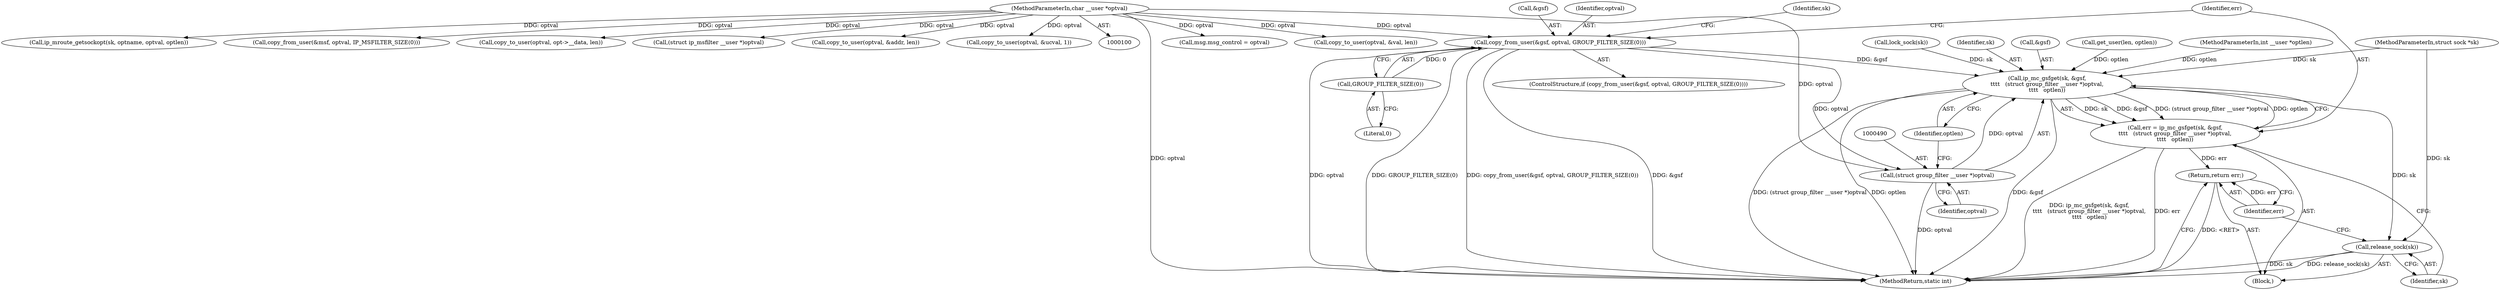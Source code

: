 digraph "0_linux_f6d8bd051c391c1c0458a30b2a7abcd939329259_25@API" {
"1000471" [label="(Call,copy_from_user(&gsf, optval, GROUP_FILTER_SIZE(0)))"];
"1000104" [label="(MethodParameterIn,char __user *optval)"];
"1000475" [label="(Call,GROUP_FILTER_SIZE(0))"];
"1000485" [label="(Call,ip_mc_gsfget(sk, &gsf,\n\t\t\t\t   (struct group_filter __user *)optval,\n\t\t\t\t   optlen))"];
"1000483" [label="(Call,err = ip_mc_gsfget(sk, &gsf,\n\t\t\t\t   (struct group_filter __user *)optval,\n\t\t\t\t   optlen))"];
"1000495" [label="(Return,return err;)"];
"1000493" [label="(Call,release_sock(sk))"];
"1000489" [label="(Call,(struct group_filter __user *)optval)"];
"1000486" [label="(Identifier,sk)"];
"1000491" [label="(Identifier,optval)"];
"1000475" [label="(Call,GROUP_FILTER_SIZE(0))"];
"1000495" [label="(Return,return err;)"];
"1000496" [label="(Identifier,err)"];
"1000483" [label="(Call,err = ip_mc_gsfget(sk, &gsf,\n\t\t\t\t   (struct group_filter __user *)optval,\n\t\t\t\t   optlen))"];
"1000487" [label="(Call,&gsf)"];
"1000104" [label="(MethodParameterIn,char __user *optval)"];
"1000518" [label="(Call,msg.msg_control = optval)"];
"1000485" [label="(Call,ip_mc_gsfget(sk, &gsf,\n\t\t\t\t   (struct group_filter __user *)optval,\n\t\t\t\t   optlen))"];
"1000698" [label="(MethodReturn,static int)"];
"1000471" [label="(Call,copy_from_user(&gsf, optval, GROUP_FILTER_SIZE(0)))"];
"1000474" [label="(Identifier,optval)"];
"1000688" [label="(Call,copy_to_user(optval, &val, len))"];
"1000101" [label="(MethodParameterIn,struct sock *sk)"];
"1000479" [label="(Identifier,sk)"];
"1000494" [label="(Identifier,sk)"];
"1000492" [label="(Identifier,optlen)"];
"1000472" [label="(Call,&gsf)"];
"1000131" [label="(Call,get_user(len, optlen))"];
"1000489" [label="(Call,(struct group_filter __user *)optval)"];
"1000125" [label="(Call,ip_mroute_getsockopt(sk, optname, optval, optlen))"];
"1000429" [label="(Call,copy_from_user(&msf, optval, IP_MSFILTER_SIZE(0)))"];
"1000470" [label="(ControlStructure,if (copy_from_user(&gsf, optval, GROUP_FILTER_SIZE(0))))"];
"1000476" [label="(Literal,0)"];
"1000202" [label="(Call,copy_to_user(optval, opt->__data, len))"];
"1000493" [label="(Call,release_sock(sk))"];
"1000447" [label="(Call,(struct ip_msfilter __user *)optval)"];
"1000105" [label="(MethodParameterIn,int __user *optlen)"];
"1000484" [label="(Identifier,err)"];
"1000403" [label="(Call,copy_to_user(optval, &addr, len))"];
"1000670" [label="(Call,copy_to_user(optval, &ucval, 1))"];
"1000456" [label="(Block,)"];
"1000144" [label="(Call,lock_sock(sk))"];
"1000471" -> "1000470"  [label="AST: "];
"1000471" -> "1000475"  [label="CFG: "];
"1000472" -> "1000471"  [label="AST: "];
"1000474" -> "1000471"  [label="AST: "];
"1000475" -> "1000471"  [label="AST: "];
"1000479" -> "1000471"  [label="CFG: "];
"1000484" -> "1000471"  [label="CFG: "];
"1000471" -> "1000698"  [label="DDG: &gsf"];
"1000471" -> "1000698"  [label="DDG: optval"];
"1000471" -> "1000698"  [label="DDG: GROUP_FILTER_SIZE(0)"];
"1000471" -> "1000698"  [label="DDG: copy_from_user(&gsf, optval, GROUP_FILTER_SIZE(0))"];
"1000104" -> "1000471"  [label="DDG: optval"];
"1000475" -> "1000471"  [label="DDG: 0"];
"1000471" -> "1000485"  [label="DDG: &gsf"];
"1000471" -> "1000489"  [label="DDG: optval"];
"1000104" -> "1000100"  [label="AST: "];
"1000104" -> "1000698"  [label="DDG: optval"];
"1000104" -> "1000125"  [label="DDG: optval"];
"1000104" -> "1000202"  [label="DDG: optval"];
"1000104" -> "1000403"  [label="DDG: optval"];
"1000104" -> "1000429"  [label="DDG: optval"];
"1000104" -> "1000447"  [label="DDG: optval"];
"1000104" -> "1000489"  [label="DDG: optval"];
"1000104" -> "1000518"  [label="DDG: optval"];
"1000104" -> "1000670"  [label="DDG: optval"];
"1000104" -> "1000688"  [label="DDG: optval"];
"1000475" -> "1000476"  [label="CFG: "];
"1000476" -> "1000475"  [label="AST: "];
"1000485" -> "1000483"  [label="AST: "];
"1000485" -> "1000492"  [label="CFG: "];
"1000486" -> "1000485"  [label="AST: "];
"1000487" -> "1000485"  [label="AST: "];
"1000489" -> "1000485"  [label="AST: "];
"1000492" -> "1000485"  [label="AST: "];
"1000483" -> "1000485"  [label="CFG: "];
"1000485" -> "1000698"  [label="DDG: (struct group_filter __user *)optval"];
"1000485" -> "1000698"  [label="DDG: optlen"];
"1000485" -> "1000698"  [label="DDG: &gsf"];
"1000485" -> "1000483"  [label="DDG: sk"];
"1000485" -> "1000483"  [label="DDG: &gsf"];
"1000485" -> "1000483"  [label="DDG: (struct group_filter __user *)optval"];
"1000485" -> "1000483"  [label="DDG: optlen"];
"1000144" -> "1000485"  [label="DDG: sk"];
"1000101" -> "1000485"  [label="DDG: sk"];
"1000489" -> "1000485"  [label="DDG: optval"];
"1000131" -> "1000485"  [label="DDG: optlen"];
"1000105" -> "1000485"  [label="DDG: optlen"];
"1000485" -> "1000493"  [label="DDG: sk"];
"1000483" -> "1000456"  [label="AST: "];
"1000484" -> "1000483"  [label="AST: "];
"1000494" -> "1000483"  [label="CFG: "];
"1000483" -> "1000698"  [label="DDG: ip_mc_gsfget(sk, &gsf,\n\t\t\t\t   (struct group_filter __user *)optval,\n\t\t\t\t   optlen)"];
"1000483" -> "1000698"  [label="DDG: err"];
"1000483" -> "1000495"  [label="DDG: err"];
"1000495" -> "1000456"  [label="AST: "];
"1000495" -> "1000496"  [label="CFG: "];
"1000496" -> "1000495"  [label="AST: "];
"1000698" -> "1000495"  [label="CFG: "];
"1000495" -> "1000698"  [label="DDG: <RET>"];
"1000496" -> "1000495"  [label="DDG: err"];
"1000493" -> "1000456"  [label="AST: "];
"1000493" -> "1000494"  [label="CFG: "];
"1000494" -> "1000493"  [label="AST: "];
"1000496" -> "1000493"  [label="CFG: "];
"1000493" -> "1000698"  [label="DDG: sk"];
"1000493" -> "1000698"  [label="DDG: release_sock(sk)"];
"1000101" -> "1000493"  [label="DDG: sk"];
"1000489" -> "1000491"  [label="CFG: "];
"1000490" -> "1000489"  [label="AST: "];
"1000491" -> "1000489"  [label="AST: "];
"1000492" -> "1000489"  [label="CFG: "];
"1000489" -> "1000698"  [label="DDG: optval"];
}
